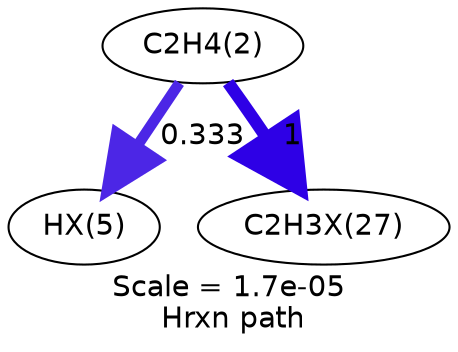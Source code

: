 digraph reaction_paths {
center=1;
s5 -> s25[fontname="Helvetica", style="setlinewidth(5.17)", arrowsize=2.59, color="0.7, 0.833, 0.9"
, label=" 0.333"];
s5 -> s26[fontname="Helvetica", style="setlinewidth(6)", arrowsize=3, color="0.7, 1.5, 0.9"
, label=" 1"];
s5 [ fontname="Helvetica", label="C2H4(2)"];
s25 [ fontname="Helvetica", label="HX(5)"];
s26 [ fontname="Helvetica", label="C2H3X(27)"];
 label = "Scale = 1.7e-05\l Hrxn path";
 fontname = "Helvetica";
}
